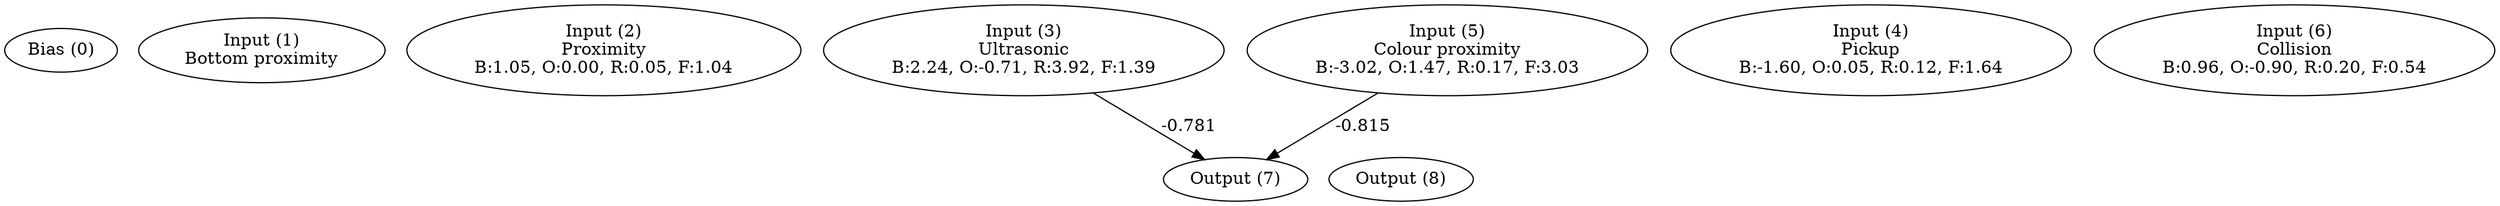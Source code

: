 digraph G {
  0 [ label="Bias (0)" ];
  1 [ label="Input (1)\nBottom proximity" ];
  2 [ label="Input (2)\nProximity\nB:1.05, O:0.00, R:0.05, F:1.04" ];
  3 [ label="Input (3)\nUltrasonic\nB:2.24, O:-0.71, R:3.92, F:1.39" ];
  4 [ label="Input (4)\nPickup\nB:-1.60, O:0.05, R:0.12, F:1.64" ];
  5 [ label="Input (5)\nColour proximity\nB:-3.02, O:1.47, R:0.17, F:3.03" ];
  6 [ label="Input (6)\nCollision\nB:0.96, O:-0.90, R:0.20, F:0.54" ];
  7 [ label="Output (7)" ];
  8 [ label="Output (8)" ];
  { rank=same 0 1 2 3 4 5 6 }
  { rank=same 7 8 }
  3 -> 7 [ label="-0.781" ];
  5 -> 7 [ label="-0.815" ];
}
